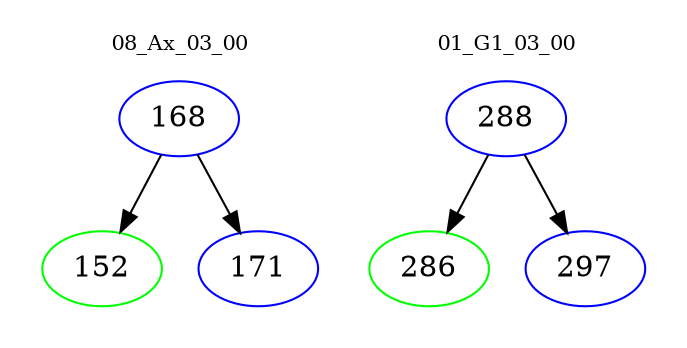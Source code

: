 digraph{
subgraph cluster_0 {
color = white
label = "08_Ax_03_00";
fontsize=10;
T0_168 [label="168", color="blue"]
T0_168 -> T0_152 [color="black"]
T0_152 [label="152", color="green"]
T0_168 -> T0_171 [color="black"]
T0_171 [label="171", color="blue"]
}
subgraph cluster_1 {
color = white
label = "01_G1_03_00";
fontsize=10;
T1_288 [label="288", color="blue"]
T1_288 -> T1_286 [color="black"]
T1_286 [label="286", color="green"]
T1_288 -> T1_297 [color="black"]
T1_297 [label="297", color="blue"]
}
}
